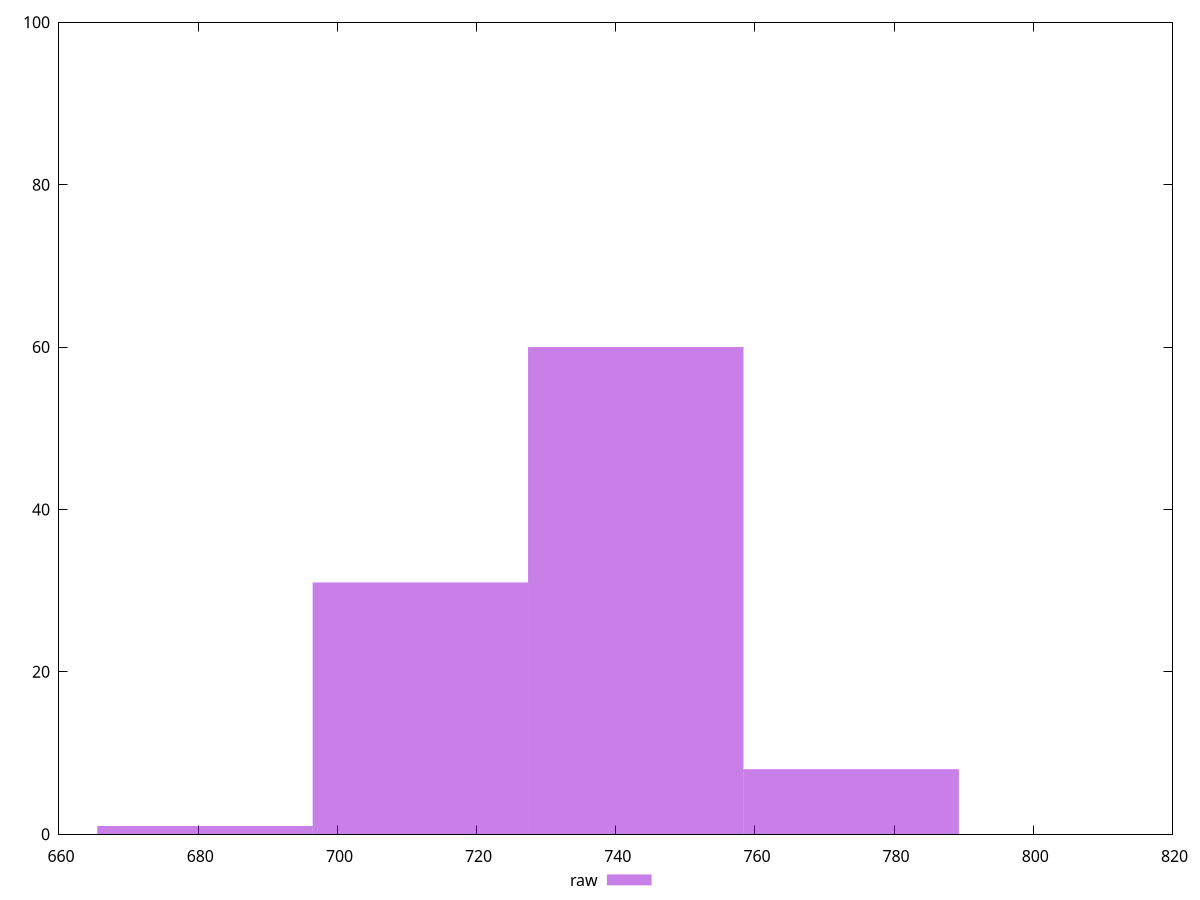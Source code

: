 reset
set terminal svg size 640, 490 enhanced background rgb 'white'
set output "report_00007_2020-12-11T15:55:29.892Z/mainthread-work-breakdown/samples/pages+cached+noexternal+noimg/raw/histogram.svg"

$raw <<EOF
742.87612478275 60
680.9697810508542 1
711.9229529168022 31
773.829296648698 8
EOF

set key outside below
set boxwidth 30.95317186594792
set yrange [0:100]
set style fill transparent solid 0.5 noborder

plot \
  $raw title "raw" with boxes, \


reset